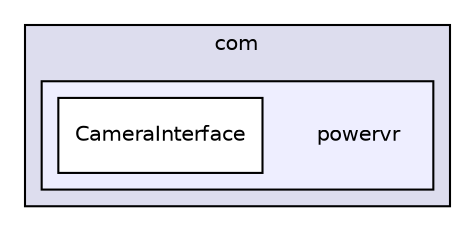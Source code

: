 digraph "PVR/SDK_3.4/Tools/CameraInterface/Android/Build/src/com/powervr" {
  compound=true
  node [ fontsize="10", fontname="Helvetica"];
  edge [ labelfontsize="10", labelfontname="Helvetica"];
  subgraph clusterdir_8736ba2aa421a2fd239e0779ce640472 {
    graph [ bgcolor="#ddddee", pencolor="black", label="com" fontname="Helvetica", fontsize="10", URL="dir_8736ba2aa421a2fd239e0779ce640472.html"]
  subgraph clusterdir_68f657f2e9a65f80c663f391be2598f8 {
    graph [ bgcolor="#eeeeff", pencolor="black", label="" URL="dir_68f657f2e9a65f80c663f391be2598f8.html"];
    dir_68f657f2e9a65f80c663f391be2598f8 [shape=plaintext label="powervr"];
    dir_e12cce8593e3878b3043908932e4b808 [shape=box label="CameraInterface" color="black" fillcolor="white" style="filled" URL="dir_e12cce8593e3878b3043908932e4b808.html"];
  }
  }
}
